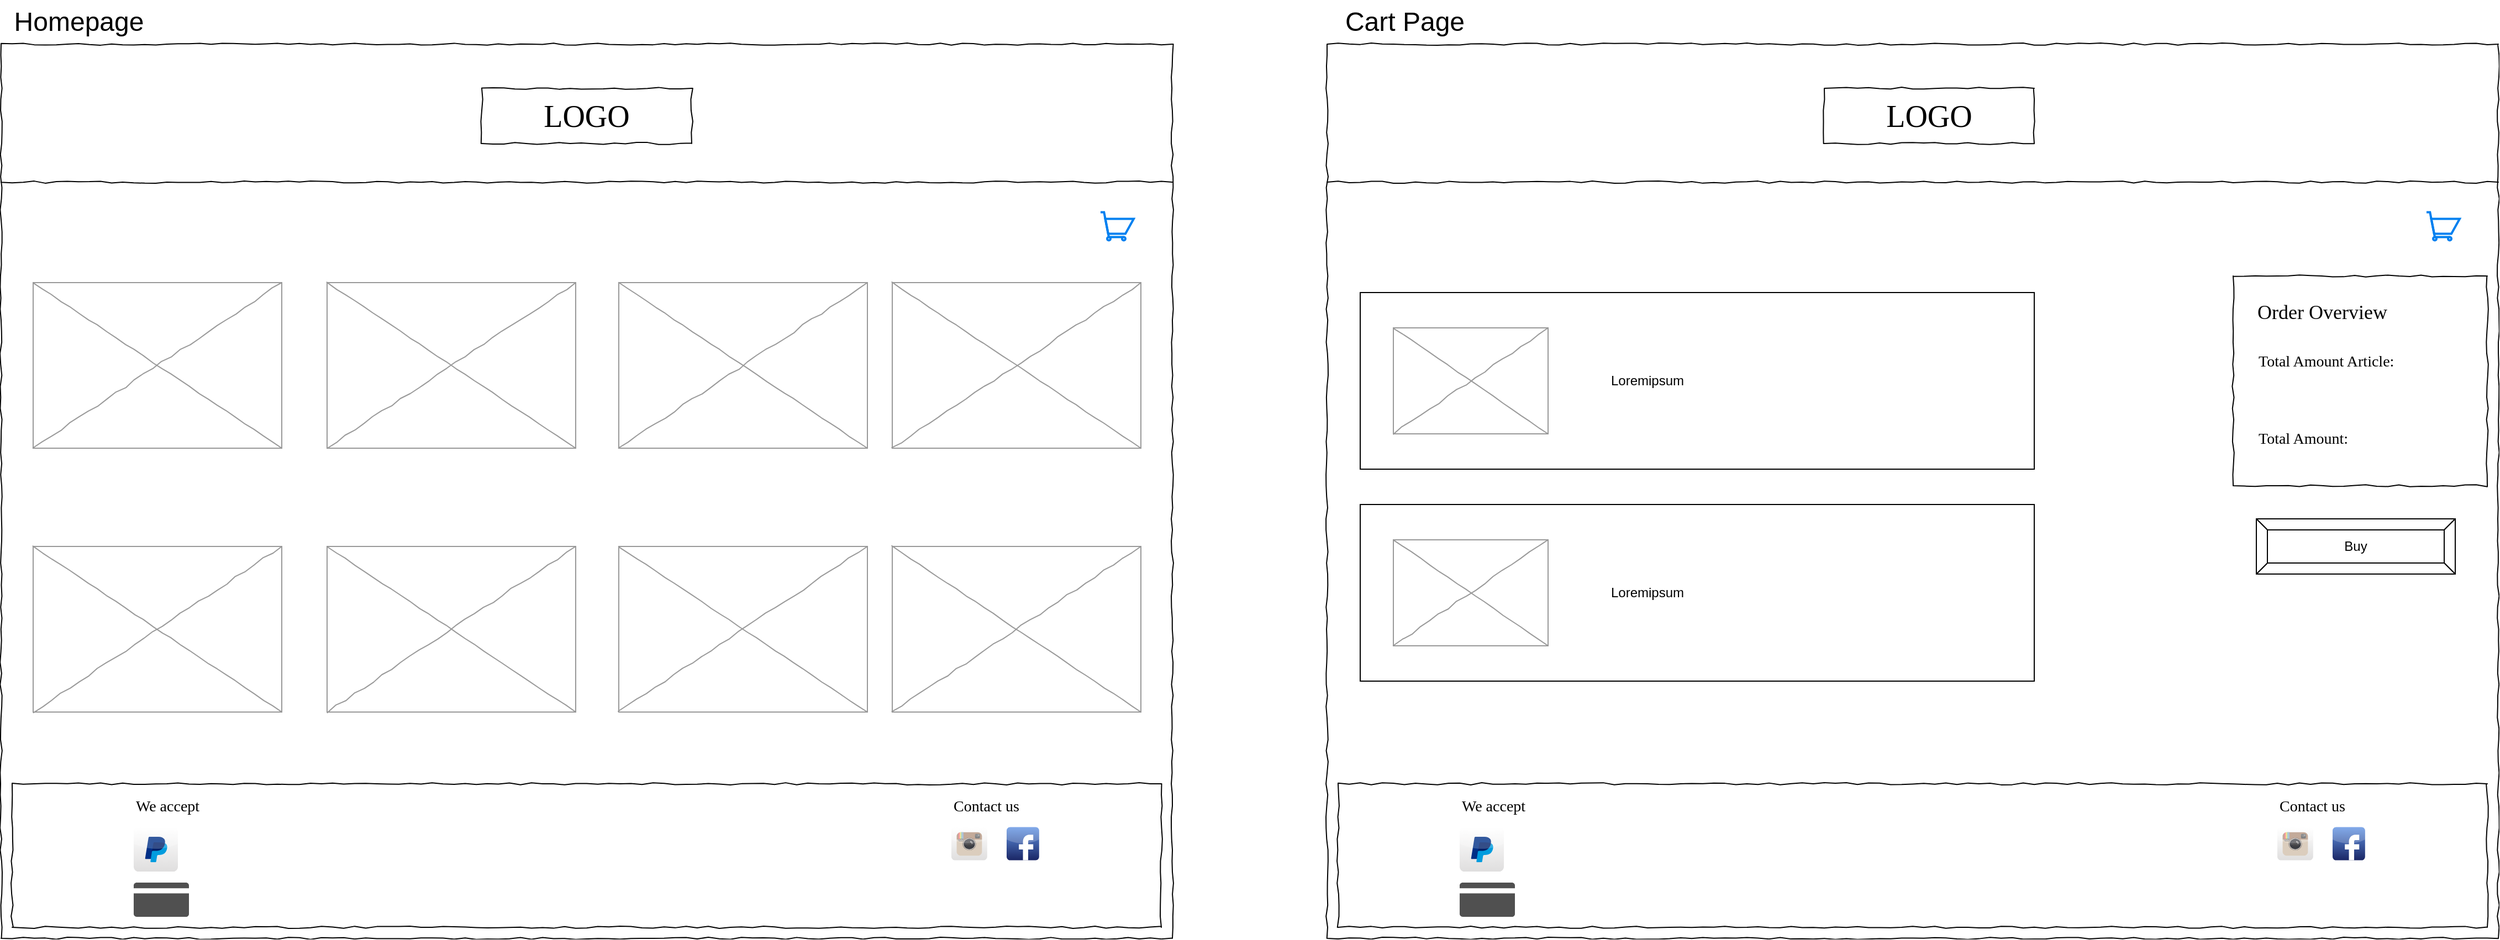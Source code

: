 <mxfile version="24.6.2" type="device">
  <diagram name="Page-1" id="03018318-947c-dd8e-b7a3-06fadd420f32">
    <mxGraphModel dx="1902" dy="1725" grid="1" gridSize="10" guides="1" tooltips="1" connect="1" arrows="1" fold="1" page="1" pageScale="1" pageWidth="1100" pageHeight="850" background="#ffffff" math="0" shadow="0">
      <root>
        <mxCell id="0" />
        <mxCell id="1" parent="0" />
        <mxCell id="677b7b8949515195-1" value="" style="whiteSpace=wrap;html=1;rounded=0;shadow=0;labelBackgroundColor=none;strokeColor=#000000;strokeWidth=1;fillColor=none;fontFamily=Verdana;fontSize=12;fontColor=#000000;align=center;comic=1;" parent="1" vertex="1">
          <mxGeometry x="20" y="20" width="1060" height="810" as="geometry" />
        </mxCell>
        <mxCell id="677b7b8949515195-2" value="LOGO" style="whiteSpace=wrap;html=1;rounded=0;shadow=0;labelBackgroundColor=none;strokeWidth=1;fontFamily=Verdana;fontSize=28;align=center;comic=1;" parent="1" vertex="1">
          <mxGeometry x="455" y="60" width="190" height="50" as="geometry" />
        </mxCell>
        <mxCell id="677b7b8949515195-9" value="" style="line;strokeWidth=1;html=1;rounded=0;shadow=0;labelBackgroundColor=none;fillColor=none;fontFamily=Verdana;fontSize=14;fontColor=#000000;align=center;comic=1;" parent="1" vertex="1">
          <mxGeometry x="20" y="140" width="1060" height="10" as="geometry" />
        </mxCell>
        <mxCell id="677b7b8949515195-26" value="" style="whiteSpace=wrap;html=1;rounded=0;shadow=0;labelBackgroundColor=none;strokeWidth=1;fillColor=none;fontFamily=Verdana;fontSize=12;align=center;comic=1;" parent="1" vertex="1">
          <mxGeometry x="30" y="690" width="1040" height="130" as="geometry" />
        </mxCell>
        <mxCell id="677b7b8949515195-42" value="We accept" style="text;html=1;points=[];align=left;verticalAlign=top;spacingTop=-4;fontSize=14;fontFamily=Verdana" parent="1" vertex="1">
          <mxGeometry x="140" y="699.5" width="170" height="20" as="geometry" />
        </mxCell>
        <mxCell id="y5IsJQyIRW_9o38pP9EZ-2" value="" style="html=1;verticalLabelPosition=bottom;align=center;labelBackgroundColor=#ffffff;verticalAlign=top;strokeWidth=2;strokeColor=#0080F0;shadow=0;dashed=0;shape=mxgraph.ios7.icons.shopping_cart;" parent="1" vertex="1">
          <mxGeometry x="1015" y="172.25" width="30" height="25.5" as="geometry" />
        </mxCell>
        <mxCell id="y5IsJQyIRW_9o38pP9EZ-4" value="" style="verticalLabelPosition=bottom;shadow=0;dashed=0;align=center;html=1;verticalAlign=top;strokeWidth=1;shape=mxgraph.mockup.graphics.simpleIcon;strokeColor=#999999;rounded=0;labelBackgroundColor=none;fontFamily=Verdana;fontSize=14;fontColor=#000000;comic=1;" parent="1" vertex="1">
          <mxGeometry x="579" y="475" width="225" height="150" as="geometry" />
        </mxCell>
        <mxCell id="y5IsJQyIRW_9o38pP9EZ-10" value="" style="verticalLabelPosition=bottom;shadow=0;dashed=0;align=center;html=1;verticalAlign=top;strokeWidth=1;shape=mxgraph.mockup.graphics.simpleIcon;strokeColor=#999999;rounded=0;labelBackgroundColor=none;fontFamily=Verdana;fontSize=14;fontColor=#000000;comic=1;" parent="1" vertex="1">
          <mxGeometry x="315" y="475" width="225" height="150" as="geometry" />
        </mxCell>
        <mxCell id="y5IsJQyIRW_9o38pP9EZ-11" value="" style="verticalLabelPosition=bottom;shadow=0;dashed=0;align=center;html=1;verticalAlign=top;strokeWidth=1;shape=mxgraph.mockup.graphics.simpleIcon;strokeColor=#999999;rounded=0;labelBackgroundColor=none;fontFamily=Verdana;fontSize=14;fontColor=#000000;comic=1;" parent="1" vertex="1">
          <mxGeometry x="49" y="475" width="225" height="150" as="geometry" />
        </mxCell>
        <mxCell id="y5IsJQyIRW_9o38pP9EZ-12" value="" style="verticalLabelPosition=bottom;shadow=0;dashed=0;align=center;html=1;verticalAlign=top;strokeWidth=1;shape=mxgraph.mockup.graphics.simpleIcon;strokeColor=#999999;rounded=0;labelBackgroundColor=none;fontFamily=Verdana;fontSize=14;fontColor=#000000;comic=1;" parent="1" vertex="1">
          <mxGeometry x="579" y="236" width="225" height="150" as="geometry" />
        </mxCell>
        <mxCell id="y5IsJQyIRW_9o38pP9EZ-13" value="" style="verticalLabelPosition=bottom;shadow=0;dashed=0;align=center;html=1;verticalAlign=top;strokeWidth=1;shape=mxgraph.mockup.graphics.simpleIcon;strokeColor=#999999;rounded=0;labelBackgroundColor=none;fontFamily=Verdana;fontSize=14;fontColor=#000000;comic=1;" parent="1" vertex="1">
          <mxGeometry x="315" y="236" width="225" height="150" as="geometry" />
        </mxCell>
        <mxCell id="y5IsJQyIRW_9o38pP9EZ-14" value="" style="verticalLabelPosition=bottom;shadow=0;dashed=0;align=center;html=1;verticalAlign=top;strokeWidth=1;shape=mxgraph.mockup.graphics.simpleIcon;strokeColor=#999999;rounded=0;labelBackgroundColor=none;fontFamily=Verdana;fontSize=14;fontColor=#000000;comic=1;" parent="1" vertex="1">
          <mxGeometry x="49" y="236" width="225" height="150" as="geometry" />
        </mxCell>
        <mxCell id="y5IsJQyIRW_9o38pP9EZ-15" value="" style="dashed=0;outlineConnect=0;html=1;align=center;labelPosition=center;verticalLabelPosition=bottom;verticalAlign=top;shape=mxgraph.webicons.paypal;gradientColor=#DFDEDE" parent="1" vertex="1">
          <mxGeometry x="140" y="729.3" width="40" height="40.2" as="geometry" />
        </mxCell>
        <mxCell id="y5IsJQyIRW_9o38pP9EZ-16" value="" style="sketch=0;pointerEvents=1;shadow=0;dashed=0;html=1;strokeColor=none;fillColor=#505050;labelPosition=center;verticalLabelPosition=bottom;verticalAlign=top;outlineConnect=0;align=center;shape=mxgraph.office.concepts.credit_card;" parent="1" vertex="1">
          <mxGeometry x="140" y="779.5" width="50" height="31" as="geometry" />
        </mxCell>
        <mxCell id="y5IsJQyIRW_9o38pP9EZ-17" value="Contact us" style="text;html=1;points=[];align=left;verticalAlign=top;spacingTop=-4;fontSize=14;fontFamily=Verdana" parent="1" vertex="1">
          <mxGeometry x="880" y="699.5" width="170" height="20" as="geometry" />
        </mxCell>
        <mxCell id="y5IsJQyIRW_9o38pP9EZ-18" value="" style="dashed=0;outlineConnect=0;html=1;align=center;labelPosition=center;verticalLabelPosition=bottom;verticalAlign=top;shape=mxgraph.webicons.instagram;gradientColor=#DFDEDE" parent="1" vertex="1">
          <mxGeometry x="880" y="729.3" width="32.4" height="30" as="geometry" />
        </mxCell>
        <mxCell id="y5IsJQyIRW_9o38pP9EZ-19" value="" style="dashed=0;outlineConnect=0;html=1;align=center;labelPosition=center;verticalLabelPosition=bottom;verticalAlign=top;shape=mxgraph.webicons.facebook;fillColor=#6294E4;gradientColor=#1A2665" parent="1" vertex="1">
          <mxGeometry x="930" y="729.3" width="29.4" height="30" as="geometry" />
        </mxCell>
        <mxCell id="y5IsJQyIRW_9o38pP9EZ-20" value="" style="shape=image;html=1;verticalAlign=top;verticalLabelPosition=bottom;labelBackgroundColor=#ffffff;imageAspect=0;aspect=fixed;image=https://cdn2.iconfinder.com/data/icons/social-media-2285/512/1_Twitter3_colored_svg-128.png" parent="1" vertex="1">
          <mxGeometry x="880" y="769.5" width="32" height="32" as="geometry" />
        </mxCell>
        <mxCell id="y5IsJQyIRW_9o38pP9EZ-21" value="" style="shape=image;html=1;verticalAlign=top;verticalLabelPosition=bottom;labelBackgroundColor=#ffffff;imageAspect=0;aspect=fixed;image=https://cdn0.iconfinder.com/data/icons/logos-brands-7/512/TikTok_logo_app0-128.png" parent="1" vertex="1">
          <mxGeometry x="926.7" y="767.5" width="36" height="36" as="geometry" />
        </mxCell>
        <mxCell id="y5IsJQyIRW_9o38pP9EZ-25" value="&lt;span style=&quot;color: rgba(0, 0, 0, 0); font-family: monospace; font-size: 0px; text-align: start; text-wrap: nowrap;&quot;&gt;%3CmxGraphModel%3E%3Croot%3E%3CmxCell%20id%3D%220%22%2F%3E%3CmxCell%20id%3D%221%22%20parent%3D%220%22%2F%3E%3CmxCell%20id%3D%222%22%20value%3D%22%22%20style%3D%22rounded%3D0%3BwhiteSpace%3Dwrap%3Bhtml%3D1%3B%22%20vertex%3D%221%22%20parent%3D%221%22%3E%3CmxGeometry%20x%3D%221250%22%20y%3D%22245%22%20width%3D%22610%22%20height%3D%22160%22%20as%3D%22geometry%22%2F%3E%3C%2FmxCell%3E%3CmxCell%20id%3D%223%22%20value%3D%22%22%20style%3D%22verticalLabelPosition%3Dbottom%3Bshadow%3D0%3Bdashed%3D0%3Balign%3Dcenter%3Bhtml%3D1%3BverticalAlign%3Dtop%3BstrokeWidth%3D1%3Bshape%3Dmxgraph.mockup.graphics.simpleIcon%3BstrokeColor%3D%23999999%3Brounded%3D0%3BlabelBackgroundColor%3Dnone%3BfontFamily%3DVerdana%3BfontSize%3D14%3BfontColor%3D%23000000%3Bcomic%3D1%3B%22%20vertex%3D%221%22%20parent%3D%221%22%3E%3CmxGeometry%20x%3D%221280%22%20y%3D%22277%22%20width%3D%22140%22%20height%3D%2296%22%20as%3D%22geometry%22%2F%3E%3C%2FmxCell%3E%3C%2Froot%3E%3C%2FmxGraphModel%3E&lt;/span&gt;" style="whiteSpace=wrap;html=1;rounded=0;shadow=0;labelBackgroundColor=none;strokeColor=#000000;strokeWidth=1;fillColor=none;fontFamily=Verdana;fontSize=12;fontColor=#000000;align=center;comic=1;" parent="1" vertex="1">
          <mxGeometry x="1220" y="20" width="1060" height="810" as="geometry" />
        </mxCell>
        <mxCell id="y5IsJQyIRW_9o38pP9EZ-26" value="LOGO" style="whiteSpace=wrap;html=1;rounded=0;shadow=0;labelBackgroundColor=none;strokeWidth=1;fontFamily=Verdana;fontSize=28;align=center;comic=1;" parent="1" vertex="1">
          <mxGeometry x="1670" y="60" width="190" height="50" as="geometry" />
        </mxCell>
        <mxCell id="y5IsJQyIRW_9o38pP9EZ-30" value="" style="line;strokeWidth=1;html=1;rounded=0;shadow=0;labelBackgroundColor=none;fillColor=none;fontFamily=Verdana;fontSize=14;fontColor=#000000;align=center;comic=1;" parent="1" vertex="1">
          <mxGeometry x="1220" y="140" width="1060" height="10" as="geometry" />
        </mxCell>
        <mxCell id="y5IsJQyIRW_9o38pP9EZ-35" value="" style="whiteSpace=wrap;html=1;rounded=0;shadow=0;labelBackgroundColor=none;strokeWidth=1;fillColor=none;fontFamily=Verdana;fontSize=12;align=center;comic=1;" parent="1" vertex="1">
          <mxGeometry x="2040" y="230" width="230" height="190" as="geometry" />
        </mxCell>
        <mxCell id="y5IsJQyIRW_9o38pP9EZ-36" value="" style="whiteSpace=wrap;html=1;rounded=0;shadow=0;labelBackgroundColor=none;strokeWidth=1;fillColor=none;fontFamily=Verdana;fontSize=12;align=center;comic=1;" parent="1" vertex="1">
          <mxGeometry x="1230" y="690" width="1040" height="130" as="geometry" />
        </mxCell>
        <mxCell id="y5IsJQyIRW_9o38pP9EZ-37" value="We accept" style="text;html=1;points=[];align=left;verticalAlign=top;spacingTop=-4;fontSize=14;fontFamily=Verdana" parent="1" vertex="1">
          <mxGeometry x="1340" y="699.5" width="170" height="20" as="geometry" />
        </mxCell>
        <mxCell id="y5IsJQyIRW_9o38pP9EZ-38" value="Total Amount Article:" style="text;html=1;points=[];align=left;verticalAlign=top;spacingTop=-4;fontSize=14;fontFamily=Verdana" parent="1" vertex="1">
          <mxGeometry x="2061" y="297" width="170" height="20" as="geometry" />
        </mxCell>
        <mxCell id="y5IsJQyIRW_9o38pP9EZ-40" value="Total Amount:" style="text;html=1;points=[];align=left;verticalAlign=top;spacingTop=-4;fontSize=14;fontFamily=Verdana" parent="1" vertex="1">
          <mxGeometry x="2061" y="367" width="170" height="20" as="geometry" />
        </mxCell>
        <mxCell id="y5IsJQyIRW_9o38pP9EZ-44" value="&lt;font style=&quot;font-size: 18px;&quot;&gt;Order Overview&lt;/font&gt;" style="text;html=1;points=[];align=left;verticalAlign=top;spacingTop=-4;fontSize=14;fontFamily=Verdana" parent="1" vertex="1">
          <mxGeometry x="2060" y="250" width="60" height="20" as="geometry" />
        </mxCell>
        <mxCell id="y5IsJQyIRW_9o38pP9EZ-45" value="" style="html=1;verticalLabelPosition=bottom;align=center;labelBackgroundColor=#ffffff;verticalAlign=top;strokeWidth=2;strokeColor=#0080F0;shadow=0;dashed=0;shape=mxgraph.ios7.icons.shopping_cart;" parent="1" vertex="1">
          <mxGeometry x="2215" y="172.25" width="30" height="25.5" as="geometry" />
        </mxCell>
        <mxCell id="y5IsJQyIRW_9o38pP9EZ-52" value="" style="dashed=0;outlineConnect=0;html=1;align=center;labelPosition=center;verticalLabelPosition=bottom;verticalAlign=top;shape=mxgraph.webicons.paypal;gradientColor=#DFDEDE" parent="1" vertex="1">
          <mxGeometry x="1340" y="729.3" width="40" height="40.2" as="geometry" />
        </mxCell>
        <mxCell id="y5IsJQyIRW_9o38pP9EZ-53" value="" style="sketch=0;pointerEvents=1;shadow=0;dashed=0;html=1;strokeColor=none;fillColor=#505050;labelPosition=center;verticalLabelPosition=bottom;verticalAlign=top;outlineConnect=0;align=center;shape=mxgraph.office.concepts.credit_card;" parent="1" vertex="1">
          <mxGeometry x="1340" y="779.5" width="50" height="31" as="geometry" />
        </mxCell>
        <mxCell id="y5IsJQyIRW_9o38pP9EZ-54" value="Contact us" style="text;html=1;points=[];align=left;verticalAlign=top;spacingTop=-4;fontSize=14;fontFamily=Verdana" parent="1" vertex="1">
          <mxGeometry x="2080" y="699.5" width="170" height="20" as="geometry" />
        </mxCell>
        <mxCell id="y5IsJQyIRW_9o38pP9EZ-55" value="" style="dashed=0;outlineConnect=0;html=1;align=center;labelPosition=center;verticalLabelPosition=bottom;verticalAlign=top;shape=mxgraph.webicons.instagram;gradientColor=#DFDEDE" parent="1" vertex="1">
          <mxGeometry x="2080" y="729.3" width="32.4" height="30" as="geometry" />
        </mxCell>
        <mxCell id="y5IsJQyIRW_9o38pP9EZ-56" value="" style="dashed=0;outlineConnect=0;html=1;align=center;labelPosition=center;verticalLabelPosition=bottom;verticalAlign=top;shape=mxgraph.webicons.facebook;fillColor=#6294E4;gradientColor=#1A2665" parent="1" vertex="1">
          <mxGeometry x="2130" y="729.3" width="29.4" height="30" as="geometry" />
        </mxCell>
        <mxCell id="y5IsJQyIRW_9o38pP9EZ-57" value="" style="shape=image;html=1;verticalAlign=top;verticalLabelPosition=bottom;labelBackgroundColor=#ffffff;imageAspect=0;aspect=fixed;image=https://cdn2.iconfinder.com/data/icons/social-media-2285/512/1_Twitter3_colored_svg-128.png" parent="1" vertex="1">
          <mxGeometry x="2080" y="769.5" width="32" height="32" as="geometry" />
        </mxCell>
        <mxCell id="y5IsJQyIRW_9o38pP9EZ-58" value="" style="shape=image;html=1;verticalAlign=top;verticalLabelPosition=bottom;labelBackgroundColor=#ffffff;imageAspect=0;aspect=fixed;image=https://cdn0.iconfinder.com/data/icons/logos-brands-7/512/TikTok_logo_app0-128.png" parent="1" vertex="1">
          <mxGeometry x="2126.7" y="767.5" width="36" height="36" as="geometry" />
        </mxCell>
        <mxCell id="y5IsJQyIRW_9o38pP9EZ-61" value="&lt;font style=&quot;font-size: 24px;&quot;&gt;Homepage&lt;/font&gt;" style="text;html=1;align=center;verticalAlign=middle;resizable=0;points=[];autosize=1;strokeColor=none;fillColor=none;" parent="1" vertex="1">
          <mxGeometry x="20" y="-20" width="140" height="40" as="geometry" />
        </mxCell>
        <mxCell id="y5IsJQyIRW_9o38pP9EZ-62" value="&lt;font style=&quot;font-size: 24px;&quot;&gt;Cart Page&lt;/font&gt;" style="text;html=1;align=center;verticalAlign=middle;resizable=0;points=[];autosize=1;strokeColor=none;fillColor=none;" parent="1" vertex="1">
          <mxGeometry x="1225" y="-20" width="130" height="40" as="geometry" />
        </mxCell>
        <mxCell id="y5IsJQyIRW_9o38pP9EZ-63" value="Buy" style="labelPosition=center;verticalLabelPosition=middle;align=center;html=1;shape=mxgraph.basic.button;dx=10;whiteSpace=wrap;" parent="1" vertex="1">
          <mxGeometry x="2061" y="450" width="180" height="50" as="geometry" />
        </mxCell>
        <mxCell id="y5IsJQyIRW_9o38pP9EZ-64" value="" style="rounded=0;whiteSpace=wrap;html=1;" parent="1" vertex="1">
          <mxGeometry x="1250" y="245" width="610" height="160" as="geometry" />
        </mxCell>
        <mxCell id="y5IsJQyIRW_9o38pP9EZ-51" value="" style="verticalLabelPosition=bottom;shadow=0;dashed=0;align=center;html=1;verticalAlign=top;strokeWidth=1;shape=mxgraph.mockup.graphics.simpleIcon;strokeColor=#999999;rounded=0;labelBackgroundColor=none;fontFamily=Verdana;fontSize=14;fontColor=#000000;comic=1;" parent="1" vertex="1">
          <mxGeometry x="1280" y="277" width="140" height="96" as="geometry" />
        </mxCell>
        <mxCell id="y5IsJQyIRW_9o38pP9EZ-65" value="" style="rounded=0;whiteSpace=wrap;html=1;" parent="1" vertex="1">
          <mxGeometry x="1250" y="437" width="610" height="160" as="geometry" />
        </mxCell>
        <mxCell id="y5IsJQyIRW_9o38pP9EZ-66" value="" style="verticalLabelPosition=bottom;shadow=0;dashed=0;align=center;html=1;verticalAlign=top;strokeWidth=1;shape=mxgraph.mockup.graphics.simpleIcon;strokeColor=#999999;rounded=0;labelBackgroundColor=none;fontFamily=Verdana;fontSize=14;fontColor=#000000;comic=1;" parent="1" vertex="1">
          <mxGeometry x="1280" y="469" width="140" height="96" as="geometry" />
        </mxCell>
        <mxCell id="y5IsJQyIRW_9o38pP9EZ-67" value="Loremipsum" style="text;html=1;align=center;verticalAlign=middle;whiteSpace=wrap;rounded=0;" parent="1" vertex="1">
          <mxGeometry x="1480" y="310" width="60" height="30" as="geometry" />
        </mxCell>
        <mxCell id="y5IsJQyIRW_9o38pP9EZ-68" value="Loremipsum" style="text;html=1;align=center;verticalAlign=middle;whiteSpace=wrap;rounded=0;" parent="1" vertex="1">
          <mxGeometry x="1480" y="502" width="60" height="30" as="geometry" />
        </mxCell>
        <mxCell id="y5IsJQyIRW_9o38pP9EZ-70" value="" style="verticalLabelPosition=bottom;shadow=0;dashed=0;align=center;html=1;verticalAlign=top;strokeWidth=1;shape=mxgraph.mockup.graphics.simpleIcon;strokeColor=#999999;rounded=0;labelBackgroundColor=none;fontFamily=Verdana;fontSize=14;fontColor=#000000;comic=1;" parent="1" vertex="1">
          <mxGeometry x="826.5" y="475" width="225" height="150" as="geometry" />
        </mxCell>
        <mxCell id="y5IsJQyIRW_9o38pP9EZ-71" value="" style="verticalLabelPosition=bottom;shadow=0;dashed=0;align=center;html=1;verticalAlign=top;strokeWidth=1;shape=mxgraph.mockup.graphics.simpleIcon;strokeColor=#999999;rounded=0;labelBackgroundColor=none;fontFamily=Verdana;fontSize=14;fontColor=#000000;comic=1;" parent="1" vertex="1">
          <mxGeometry x="826.5" y="236" width="225" height="150" as="geometry" />
        </mxCell>
      </root>
    </mxGraphModel>
  </diagram>
</mxfile>
